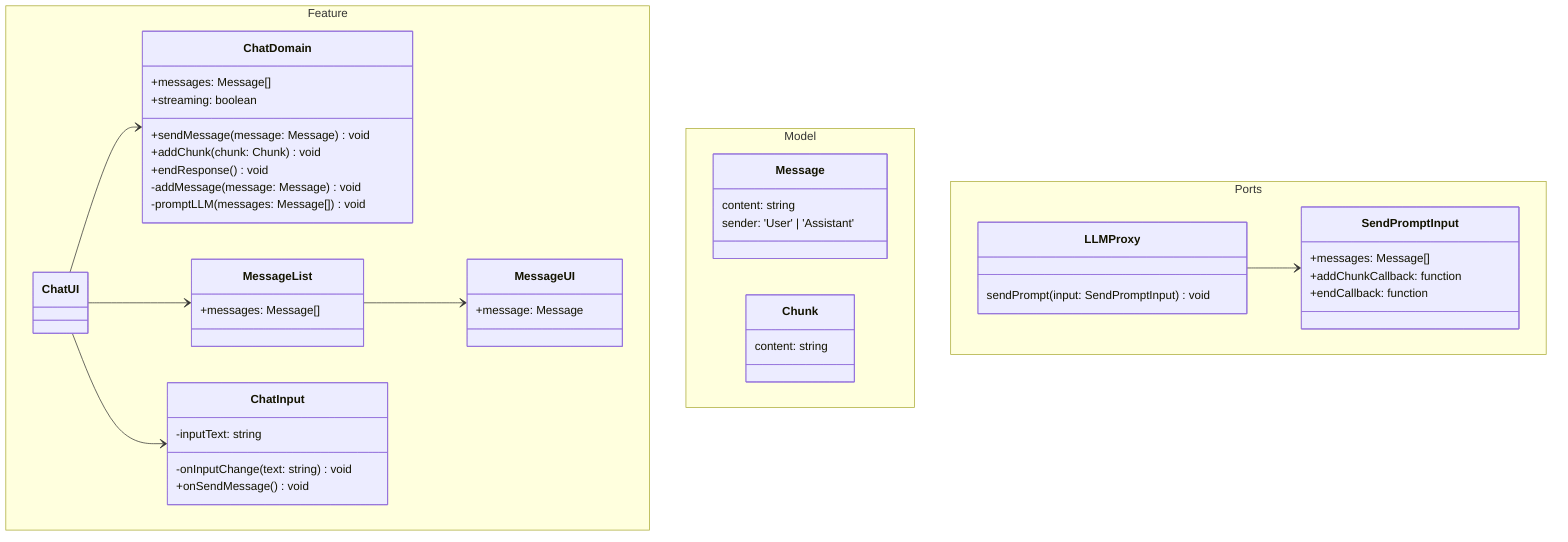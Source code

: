 classDiagram

  namespace Feature {
    class ChatDomain {
      +messages: Message[]
      +streaming: boolean
      +sendMessage(message: Message)void
      +addChunk(chunk: Chunk)void
      +endResponse()void
      -addMessage(message: Message)void
      -promptLLM(messages: Message[])void
    }

    class ChatUI {
    }

    class MessageList {
      +messages: Message[]
    }

    class MessageUI {
      +message: Message
    }

    class ChatInput {
      -inputText: string
      -onInputChange(text: string)void
      +onSendMessage()void
    }
  }

  namespace Model {
    class Message {
      content: string
      sender: 'User' | 'Assistant'
    }

    class Chunk {
      content: string
    }
  }

  namespace Ports {
    class LLMProxy {
      sendPrompt(input: SendPromptInput)void
    }

    class SendPromptInput {
      +messages: Message[]
      +addChunkCallback: function
      +endCallback: function
    }
  }

  ChatUI --> ChatDomain
  ChatUI --> MessageList
  MessageList --> MessageUI
  ChatUI --> ChatInput

  LLMProxy --> SendPromptInput